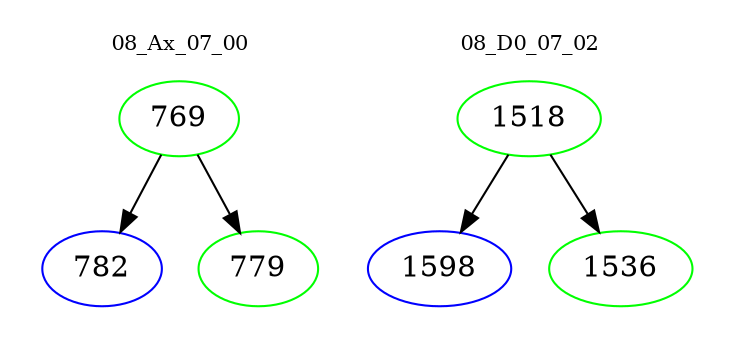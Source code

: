 digraph{
subgraph cluster_0 {
color = white
label = "08_Ax_07_00";
fontsize=10;
T0_769 [label="769", color="green"]
T0_769 -> T0_782 [color="black"]
T0_782 [label="782", color="blue"]
T0_769 -> T0_779 [color="black"]
T0_779 [label="779", color="green"]
}
subgraph cluster_1 {
color = white
label = "08_D0_07_02";
fontsize=10;
T1_1518 [label="1518", color="green"]
T1_1518 -> T1_1598 [color="black"]
T1_1598 [label="1598", color="blue"]
T1_1518 -> T1_1536 [color="black"]
T1_1536 [label="1536", color="green"]
}
}
